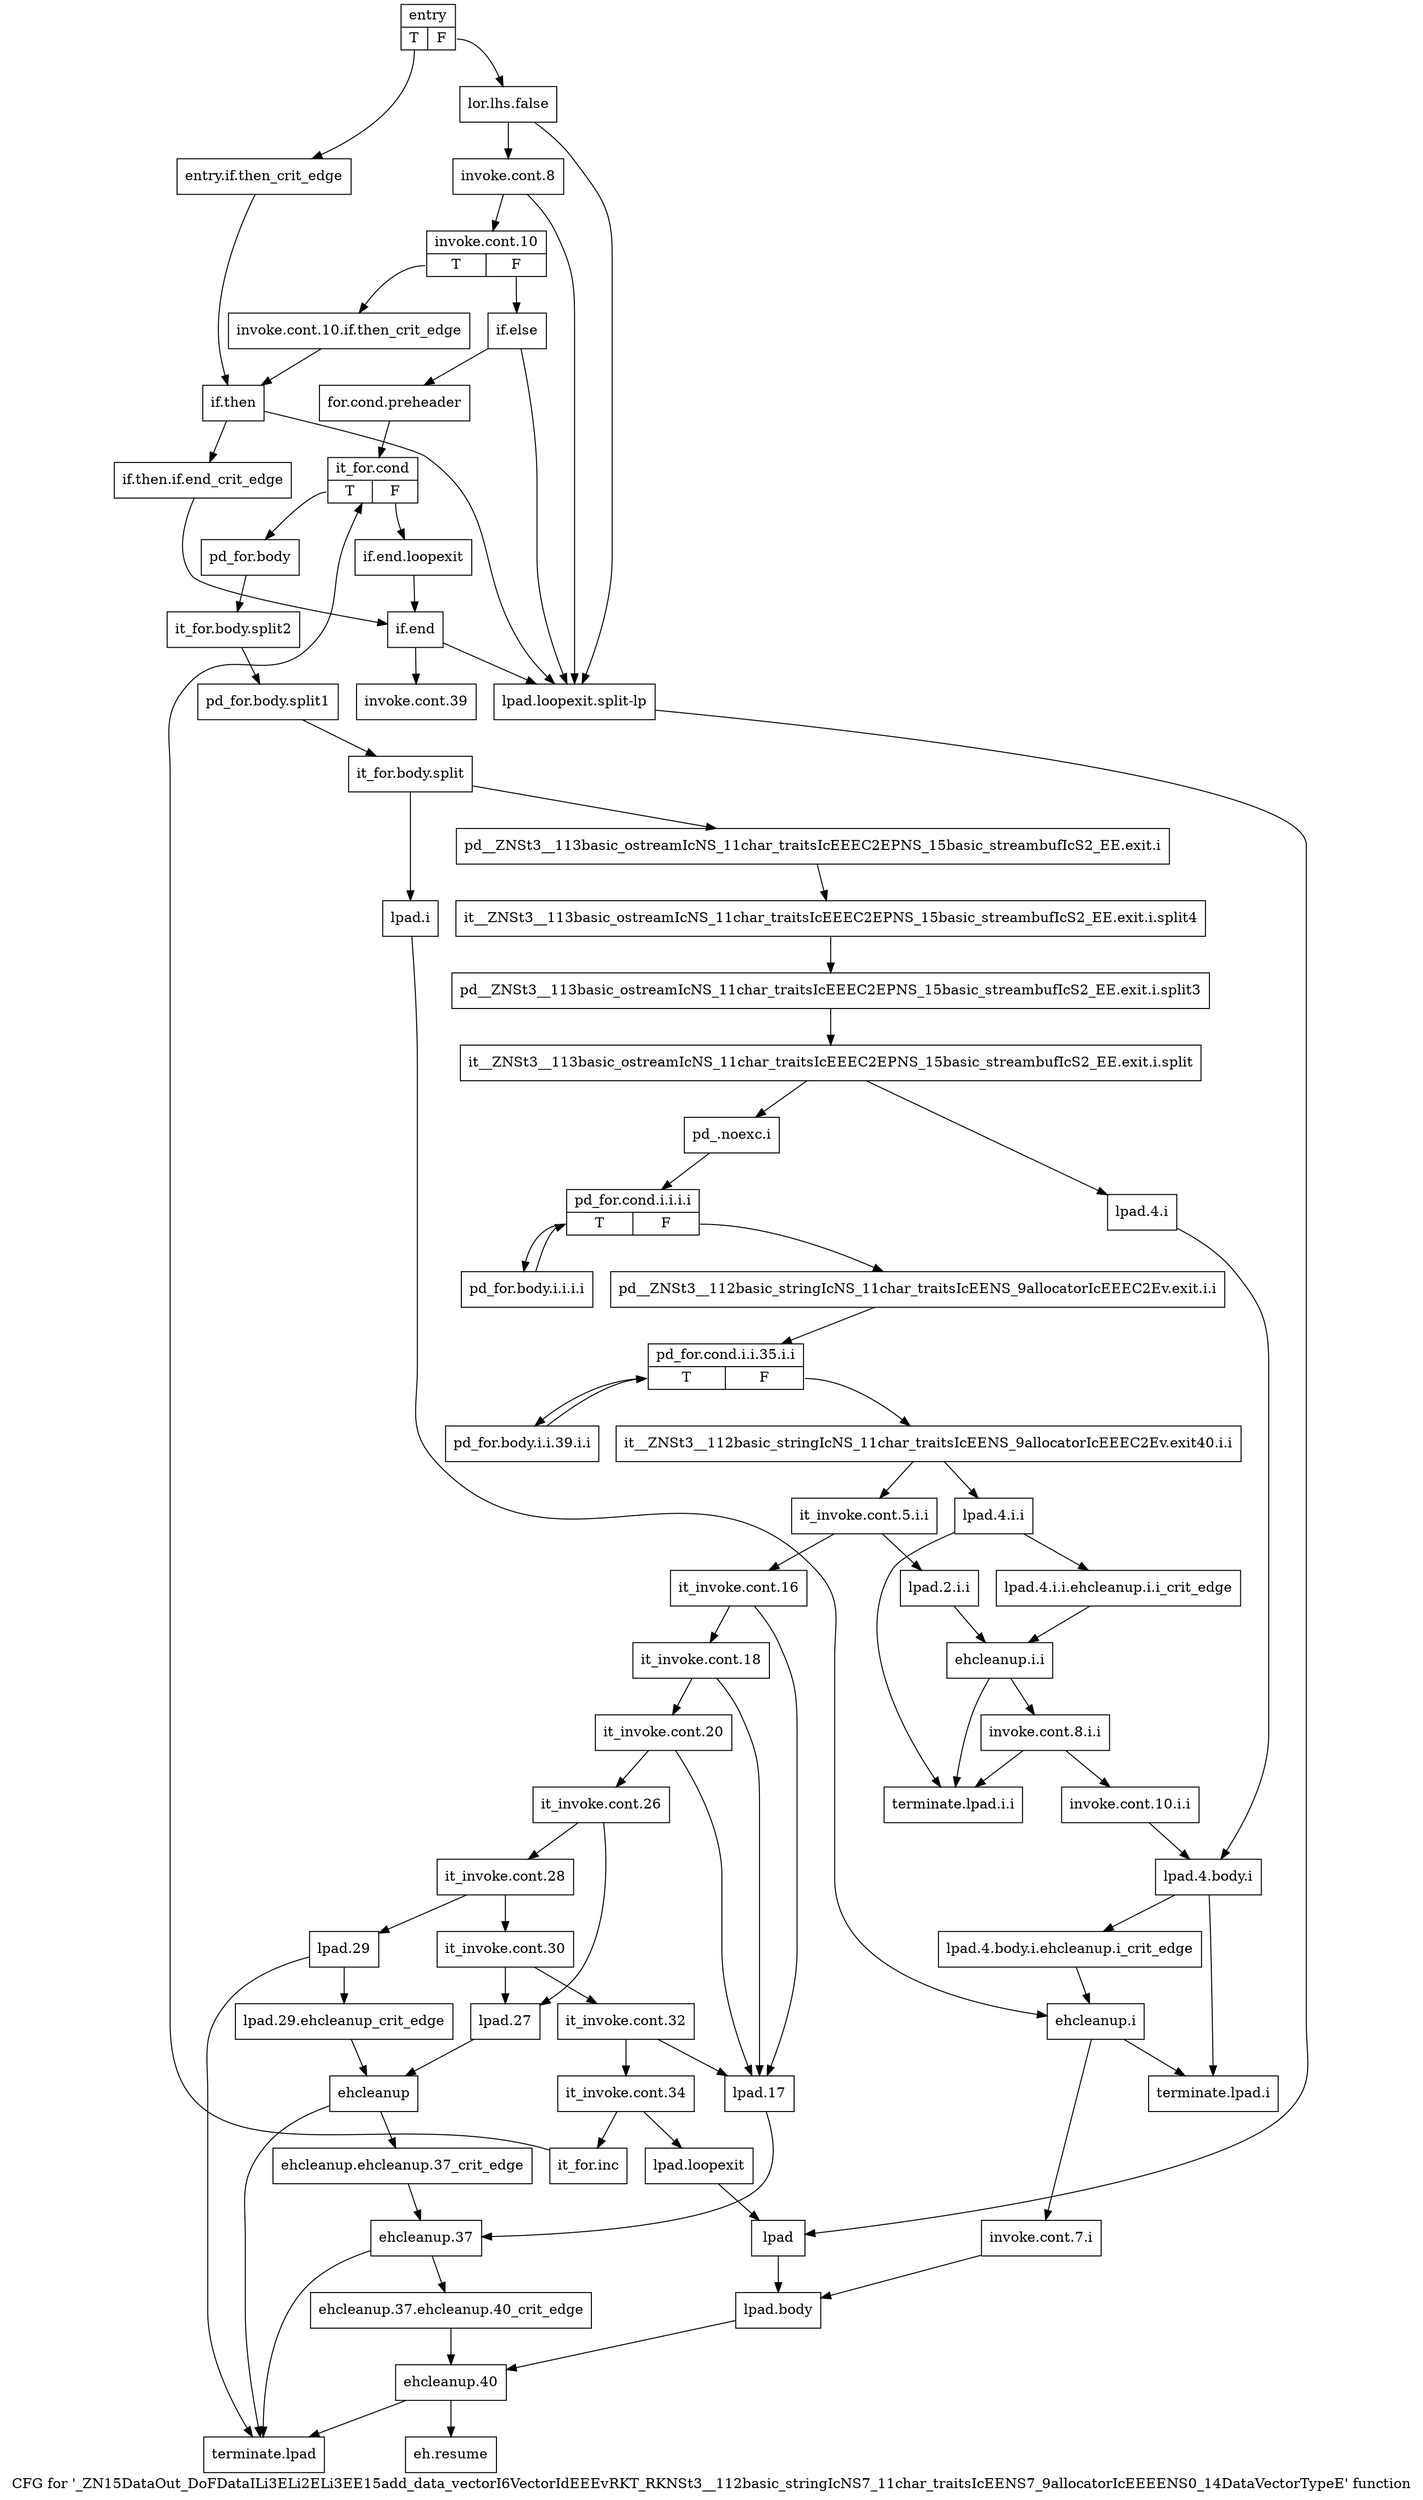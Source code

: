 digraph "CFG for '_ZN15DataOut_DoFDataILi3ELi2ELi3EE15add_data_vectorI6VectorIdEEEvRKT_RKNSt3__112basic_stringIcNS7_11char_traitsIcEENS7_9allocatorIcEEEENS0_14DataVectorTypeE' function" {
	label="CFG for '_ZN15DataOut_DoFDataILi3ELi2ELi3EE15add_data_vectorI6VectorIdEEEvRKT_RKNSt3__112basic_stringIcNS7_11char_traitsIcEENS7_9allocatorIcEEEENS0_14DataVectorTypeE' function";

	Node0x31472c0 [shape=record,label="{entry|{<s0>T|<s1>F}}"];
	Node0x31472c0:s0 -> Node0x3147310;
	Node0x31472c0:s1 -> Node0x3147360;
	Node0x3147310 [shape=record,label="{entry.if.then_crit_edge}"];
	Node0x3147310 -> Node0x31474a0;
	Node0x3147360 [shape=record,label="{lor.lhs.false}"];
	Node0x3147360 -> Node0x31473b0;
	Node0x3147360 -> Node0x3147590;
	Node0x31473b0 [shape=record,label="{invoke.cont.8}"];
	Node0x31473b0 -> Node0x3147400;
	Node0x31473b0 -> Node0x3147590;
	Node0x3147400 [shape=record,label="{invoke.cont.10|{<s0>T|<s1>F}}"];
	Node0x3147400:s0 -> Node0x3147450;
	Node0x3147400:s1 -> Node0x3147680;
	Node0x3147450 [shape=record,label="{invoke.cont.10.if.then_crit_edge}"];
	Node0x3147450 -> Node0x31474a0;
	Node0x31474a0 [shape=record,label="{if.then}"];
	Node0x31474a0 -> Node0x31474f0;
	Node0x31474a0 -> Node0x3147590;
	Node0x31474f0 [shape=record,label="{if.then.if.end_crit_edge}"];
	Node0x31474f0 -> Node0x3148490;
	Node0x3147540 [shape=record,label="{lpad.loopexit}"];
	Node0x3147540 -> Node0x31475e0;
	Node0x3147590 [shape=record,label="{lpad.loopexit.split-lp}"];
	Node0x3147590 -> Node0x31475e0;
	Node0x31475e0 [shape=record,label="{lpad}"];
	Node0x31475e0 -> Node0x3147630;
	Node0x3147630 [shape=record,label="{lpad.body}"];
	Node0x3147630 -> Node0x3148530;
	Node0x3147680 [shape=record,label="{if.else}"];
	Node0x3147680 -> Node0x31476d0;
	Node0x3147680 -> Node0x3147590;
	Node0x31476d0 [shape=record,label="{for.cond.preheader}"];
	Node0x31476d0 -> Node0x3147720;
	Node0x3147720 [shape=record,label="{it_for.cond|{<s0>T|<s1>F}}"];
	Node0x3147720:s0 -> Node0x3147770;
	Node0x3147720:s1 -> Node0x3148440;
	Node0x3147770 [shape=record,label="{pd_for.body}"];
	Node0x3147770 -> Node0x99f49b0;
	Node0x99f49b0 [shape=record,label="{it_for.body.split2}"];
	Node0x99f49b0 -> Node0x99c70d0;
	Node0x99c70d0 [shape=record,label="{pd_for.body.split1}"];
	Node0x99c70d0 -> Node0x7f28f60;
	Node0x7f28f60 [shape=record,label="{it_for.body.split}"];
	Node0x7f28f60 -> Node0x31477c0;
	Node0x7f28f60 -> Node0x3147cc0;
	Node0x31477c0 [shape=record,label="{pd__ZNSt3__113basic_ostreamIcNS_11char_traitsIcEEEC2EPNS_15basic_streambufIcS2_EE.exit.i}"];
	Node0x31477c0 -> Node0x99f3f40;
	Node0x99f3f40 [shape=record,label="{it__ZNSt3__113basic_ostreamIcNS_11char_traitsIcEEEC2EPNS_15basic_streambufIcS2_EE.exit.i.split4}"];
	Node0x99f3f40 -> Node0x99f40b0;
	Node0x99f40b0 [shape=record,label="{pd__ZNSt3__113basic_ostreamIcNS_11char_traitsIcEEEC2EPNS_15basic_streambufIcS2_EE.exit.i.split3}"];
	Node0x99f40b0 -> Node0x99f4510;
	Node0x99f4510 [shape=record,label="{it__ZNSt3__113basic_ostreamIcNS_11char_traitsIcEEEC2EPNS_15basic_streambufIcS2_EE.exit.i.split}"];
	Node0x99f4510 -> Node0x3147810;
	Node0x99f4510 -> Node0x3147d10;
	Node0x3147810 [shape=record,label="{pd_.noexc.i}"];
	Node0x3147810 -> Node0x3147860;
	Node0x3147860 [shape=record,label="{pd_for.cond.i.i.i.i|{<s0>T|<s1>F}}"];
	Node0x3147860:s0 -> Node0x31478b0;
	Node0x3147860:s1 -> Node0x3147900;
	Node0x31478b0 [shape=record,label="{pd_for.body.i.i.i.i}"];
	Node0x31478b0 -> Node0x3147860;
	Node0x3147900 [shape=record,label="{pd__ZNSt3__112basic_stringIcNS_11char_traitsIcEENS_9allocatorIcEEEC2Ev.exit.i.i}"];
	Node0x3147900 -> Node0x3147950;
	Node0x3147950 [shape=record,label="{pd_for.cond.i.i.35.i.i|{<s0>T|<s1>F}}"];
	Node0x3147950:s0 -> Node0x31479a0;
	Node0x3147950:s1 -> Node0x31479f0;
	Node0x31479a0 [shape=record,label="{pd_for.body.i.i.39.i.i}"];
	Node0x31479a0 -> Node0x3147950;
	Node0x31479f0 [shape=record,label="{it__ZNSt3__112basic_stringIcNS_11char_traitsIcEENS_9allocatorIcEEEC2Ev.exit40.i.i}"];
	Node0x31479f0 -> Node0x3147a40;
	Node0x31479f0 -> Node0x3147ae0;
	Node0x3147a40 [shape=record,label="{it_invoke.cont.5.i.i}"];
	Node0x3147a40 -> Node0x3147ef0;
	Node0x3147a40 -> Node0x3147a90;
	Node0x3147a90 [shape=record,label="{lpad.2.i.i}"];
	Node0x3147a90 -> Node0x3147b80;
	Node0x3147ae0 [shape=record,label="{lpad.4.i.i}"];
	Node0x3147ae0 -> Node0x3147b30;
	Node0x3147ae0 -> Node0x3147c70;
	Node0x3147b30 [shape=record,label="{lpad.4.i.i.ehcleanup.i.i_crit_edge}"];
	Node0x3147b30 -> Node0x3147b80;
	Node0x3147b80 [shape=record,label="{ehcleanup.i.i}"];
	Node0x3147b80 -> Node0x3147bd0;
	Node0x3147b80 -> Node0x3147c70;
	Node0x3147bd0 [shape=record,label="{invoke.cont.8.i.i}"];
	Node0x3147bd0 -> Node0x3147c20;
	Node0x3147bd0 -> Node0x3147c70;
	Node0x3147c20 [shape=record,label="{invoke.cont.10.i.i}"];
	Node0x3147c20 -> Node0x3147d60;
	Node0x3147c70 [shape=record,label="{terminate.lpad.i.i}"];
	Node0x3147cc0 [shape=record,label="{lpad.i}"];
	Node0x3147cc0 -> Node0x3147e00;
	Node0x3147d10 [shape=record,label="{lpad.4.i}"];
	Node0x3147d10 -> Node0x3147d60;
	Node0x3147d60 [shape=record,label="{lpad.4.body.i}"];
	Node0x3147d60 -> Node0x3147db0;
	Node0x3147d60 -> Node0x3147ea0;
	Node0x3147db0 [shape=record,label="{lpad.4.body.i.ehcleanup.i_crit_edge}"];
	Node0x3147db0 -> Node0x3147e00;
	Node0x3147e00 [shape=record,label="{ehcleanup.i}"];
	Node0x3147e00 -> Node0x3147e50;
	Node0x3147e00 -> Node0x3147ea0;
	Node0x3147e50 [shape=record,label="{invoke.cont.7.i}"];
	Node0x3147e50 -> Node0x3147630;
	Node0x3147ea0 [shape=record,label="{terminate.lpad.i}"];
	Node0x3147ef0 [shape=record,label="{it_invoke.cont.16}"];
	Node0x3147ef0 -> Node0x3147f40;
	Node0x3147ef0 -> Node0x31481c0;
	Node0x3147f40 [shape=record,label="{it_invoke.cont.18}"];
	Node0x3147f40 -> Node0x3147f90;
	Node0x3147f40 -> Node0x31481c0;
	Node0x3147f90 [shape=record,label="{it_invoke.cont.20}"];
	Node0x3147f90 -> Node0x3147fe0;
	Node0x3147f90 -> Node0x31481c0;
	Node0x3147fe0 [shape=record,label="{it_invoke.cont.26}"];
	Node0x3147fe0 -> Node0x3148030;
	Node0x3147fe0 -> Node0x3148210;
	Node0x3148030 [shape=record,label="{it_invoke.cont.28}"];
	Node0x3148030 -> Node0x3148080;
	Node0x3148030 -> Node0x3148260;
	Node0x3148080 [shape=record,label="{it_invoke.cont.30}"];
	Node0x3148080 -> Node0x31480d0;
	Node0x3148080 -> Node0x3148210;
	Node0x31480d0 [shape=record,label="{it_invoke.cont.32}"];
	Node0x31480d0 -> Node0x3148120;
	Node0x31480d0 -> Node0x31481c0;
	Node0x3148120 [shape=record,label="{it_invoke.cont.34}"];
	Node0x3148120 -> Node0x3148170;
	Node0x3148120 -> Node0x3147540;
	Node0x3148170 [shape=record,label="{it_for.inc}"];
	Node0x3148170 -> Node0x3147720;
	Node0x31481c0 [shape=record,label="{lpad.17}"];
	Node0x31481c0 -> Node0x31483a0;
	Node0x3148210 [shape=record,label="{lpad.27}"];
	Node0x3148210 -> Node0x3148300;
	Node0x3148260 [shape=record,label="{lpad.29}"];
	Node0x3148260 -> Node0x31482b0;
	Node0x3148260 -> Node0x31485d0;
	Node0x31482b0 [shape=record,label="{lpad.29.ehcleanup_crit_edge}"];
	Node0x31482b0 -> Node0x3148300;
	Node0x3148300 [shape=record,label="{ehcleanup}"];
	Node0x3148300 -> Node0x3148350;
	Node0x3148300 -> Node0x31485d0;
	Node0x3148350 [shape=record,label="{ehcleanup.ehcleanup.37_crit_edge}"];
	Node0x3148350 -> Node0x31483a0;
	Node0x31483a0 [shape=record,label="{ehcleanup.37}"];
	Node0x31483a0 -> Node0x31483f0;
	Node0x31483a0 -> Node0x31485d0;
	Node0x31483f0 [shape=record,label="{ehcleanup.37.ehcleanup.40_crit_edge}"];
	Node0x31483f0 -> Node0x3148530;
	Node0x3148440 [shape=record,label="{if.end.loopexit}"];
	Node0x3148440 -> Node0x3148490;
	Node0x3148490 [shape=record,label="{if.end}"];
	Node0x3148490 -> Node0x31484e0;
	Node0x3148490 -> Node0x3147590;
	Node0x31484e0 [shape=record,label="{invoke.cont.39}"];
	Node0x3148530 [shape=record,label="{ehcleanup.40}"];
	Node0x3148530 -> Node0x3148580;
	Node0x3148530 -> Node0x31485d0;
	Node0x3148580 [shape=record,label="{eh.resume}"];
	Node0x31485d0 [shape=record,label="{terminate.lpad}"];
}
